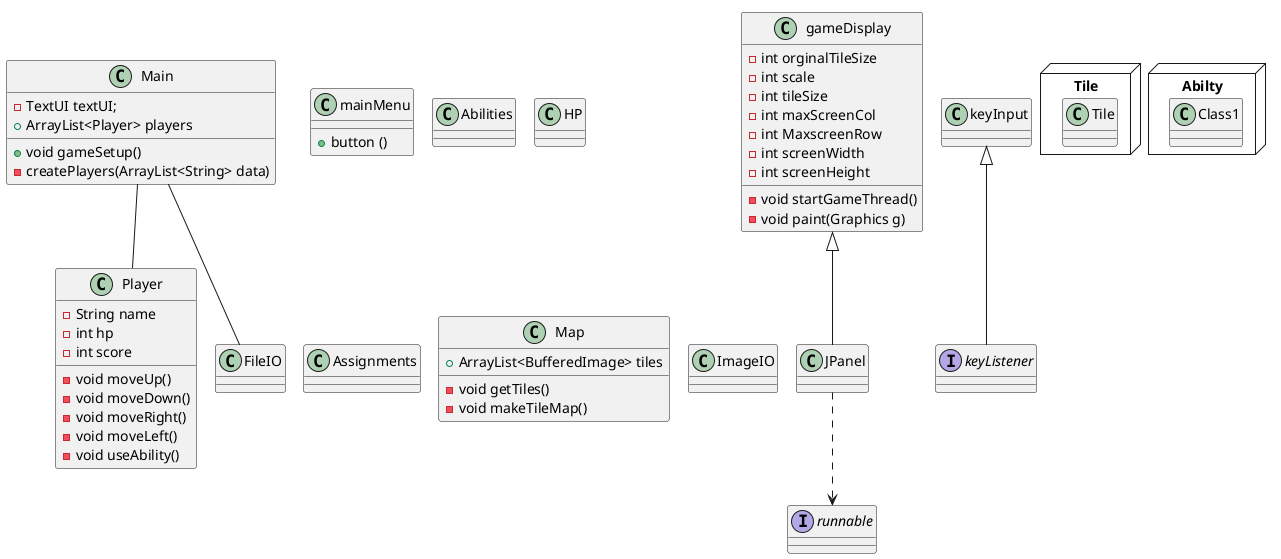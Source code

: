 @startuml
!pragma layout smetana

class Main
class mainMenu
class gameDisplay
class Player
class Abilities
class HP
class Assignments
class Map
class keyInput
class JPanel
class ImageIO
interface keyListener
interface runnable

package Tile <<Node>> {
 class Tile
}

Player : - String name
Player : - int hp
Player : - int score
Player : - void moveUp()
Player : - void moveDown()
Player : - void moveRight()
Player : - void moveLeft()
Player : - void useAbility()
gameDisplay : - void startGameThread()
gameDisplay : - void paint(Graphics g)
gameDisplay : - int orginalTileSize
gameDisplay : - int scale
gameDisplay : - int tileSize
gameDisplay : - int maxScreenCol
gameDisplay : - int MaxscreenRow
gameDisplay : - int screenWidth
gameDisplay : - int screenHeight
Map : - void getTiles()
Map : - void makeTileMap()
Map : + ArrayList<BufferedImage> tiles
mainMenu : + button ()


keyInput <|-- keyListener
gameDisplay <|-- JPanel
JPanel -[dashed]-> runnable


package Abilty <<Node>> {
  class Class1
}

Main : - TextUI textUI;
Main : + ArrayList<Player> players
Main : + void gameSetup()
Main : - createPlayers(ArrayList<String> data)

Main -- FileIO
Main-- Player



@enduml